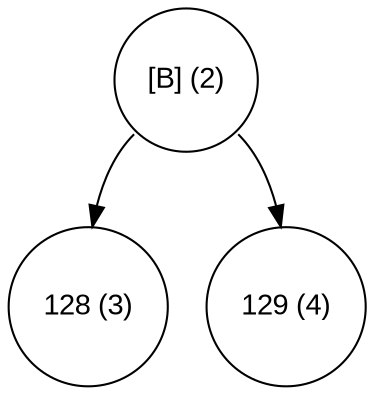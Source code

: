 digraph move_up {
	node [fontname="Arial", shape="circle", width=0.5]; 

	0 [label = "[B] (2)"];
	0:sw -> 1;
	1 [label = "128 (3)"];
	0:se -> 2;
	2 [label = "129 (4)"];
}
